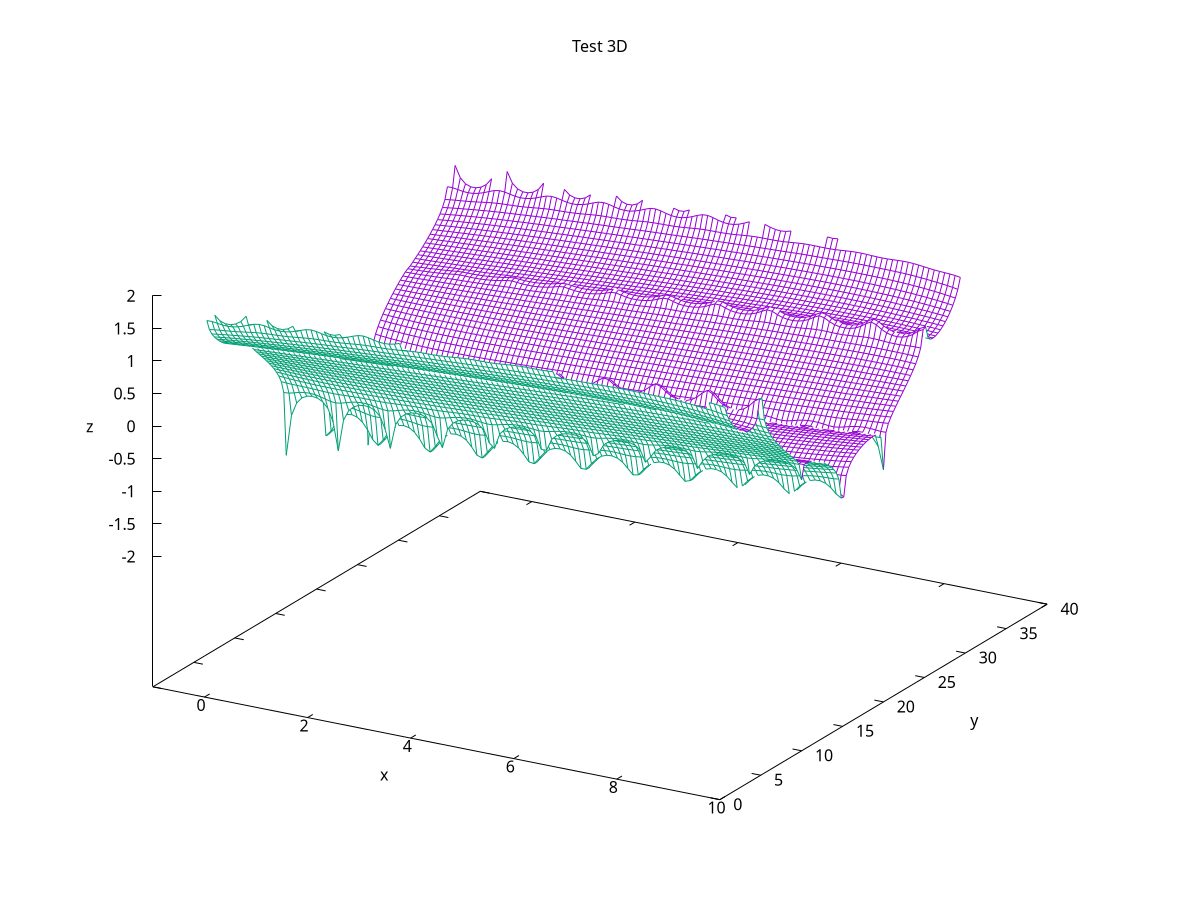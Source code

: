 set terminal pngcairo dashed enhanced size 800, 600
set output '3d_02.png'
$data_b << EOD
    0     0      2.500
    0     5      1.351
    0    10     -1.040
    0    15     -2.475
    0    20     -1.634
    0    25      0.709
    0    30      2.400
    1     0      2.625
    1     5      1.476
    1    10     -0.915
    1    15     -2.350
    1    20     -1.509
    1    25      0.834
    1    30      2.525
    2     0      2.750
    2     5      1.600
    2    10     -0.791
    2    15     -2.225
    2    20     -1.385
    2    25      0.959
    2    30      2.650
    3     0      2.874
    3     5      1.724
    3    10     -0.667
    3    15     -2.101
    3    20     -1.261
    3    25      1.083
    3    30      2.774
    4     0      2.997
    4     5      1.847
    4    10     -0.544
    4    15     -1.978
    4    20     -1.137
    4    25      1.206
    4    30      2.897
    5     0      3.119
    5     5      1.969
    5    10     -0.422
    5    15     -1.856
    5    20     -1.016
    5    25      1.328
    5    30      3.019
    6     0      3.239
    6     5      2.090
    6    10     -0.302
    6    15     -1.736
    6    20     -0.895
    6    25      1.448
    6    30      3.139
    7     0      3.357
    7     5      2.208
    7    10     -0.183
    7    15     -1.618
    7    20     -0.777
    7    25      1.566
    7    30      3.258
    8     0      3.474
    8     5      2.324
    8    10     -0.067
    8    15     -1.501
    8    20     -0.661
    8    25      1.683
    8    30      3.374
    9     0      3.587
    9     5      2.438
    9    10      0.047
    9    15     -1.388
    9    20     -0.547
    9    25      1.797
    9    30      3.488
   10     0      3.699
   10     5      2.549
   10    10      0.158
   10    15     -1.276
   10    20     -0.436
   10    25      1.908
   10    30      3.599
EOD
set title "Test 3D"
set yrange [0:40]
set xrange [-1:10]
set zrange [-2:2]
set xlabel "x"
set ylabel "y"
set zlabel "z"
set dgrid3d 100,100
set hidden3d
splot $data_b u 1:2:3 with lines notitle
#show xyplane
